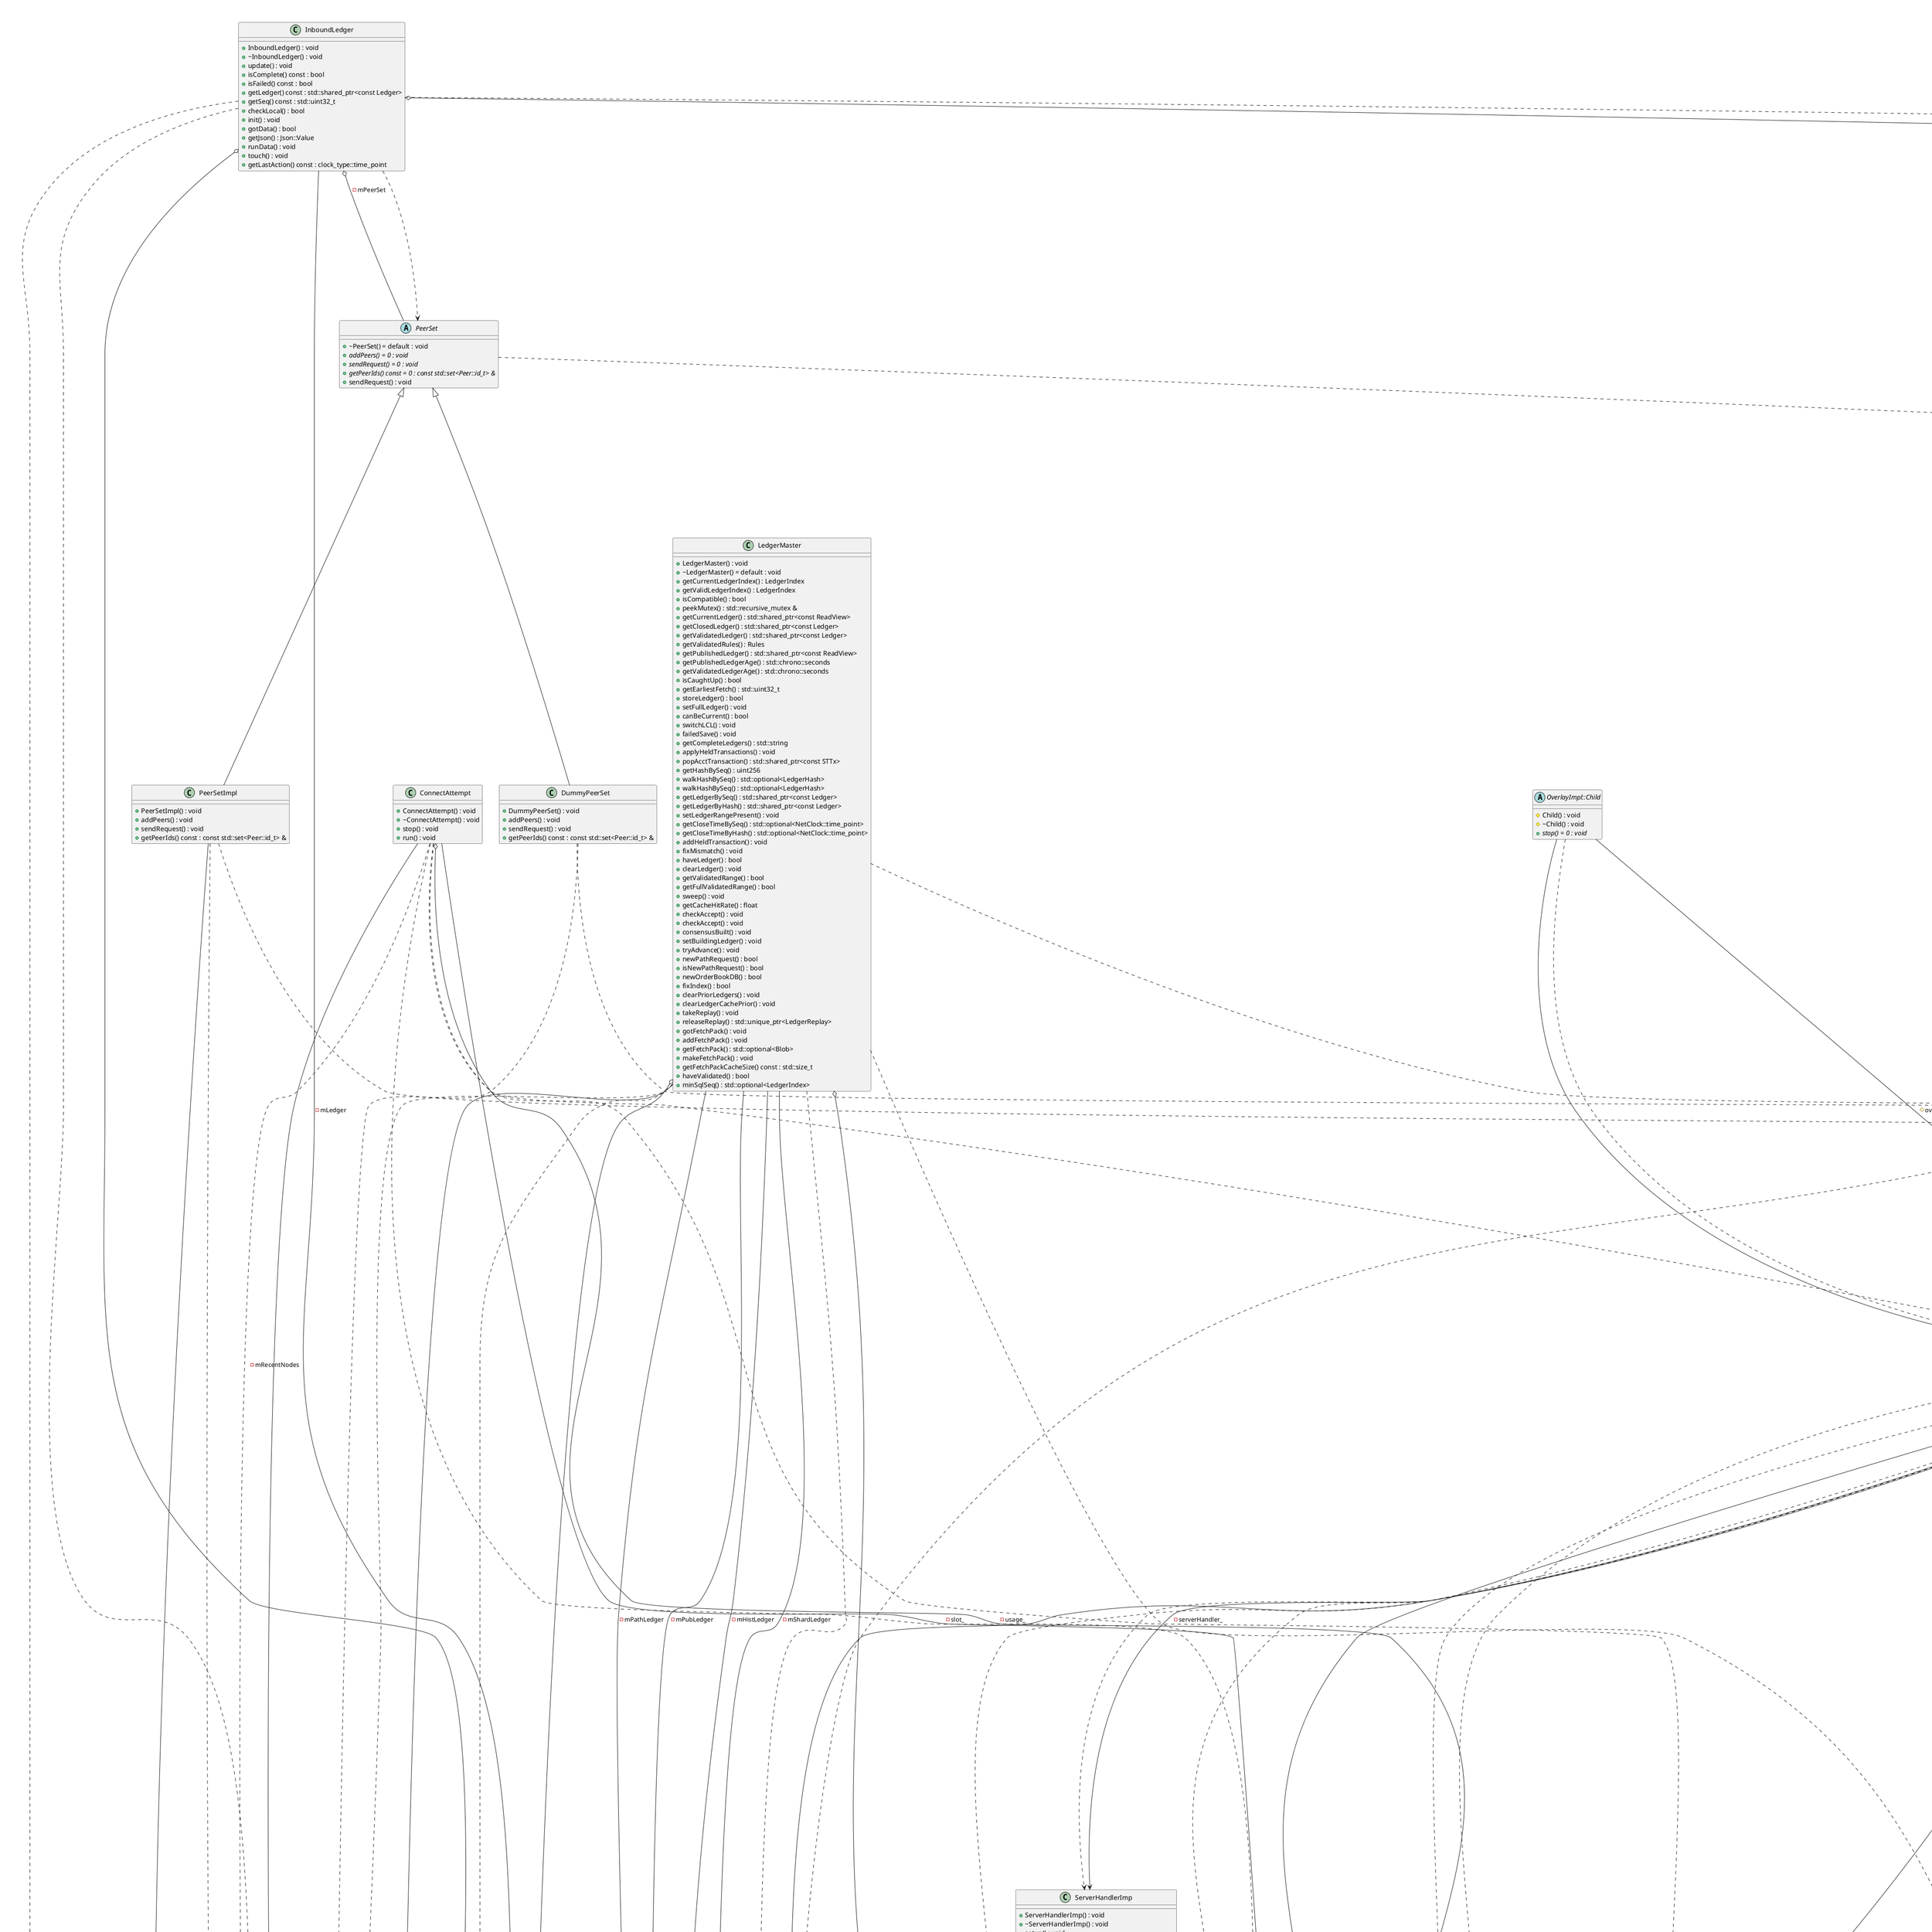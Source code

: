 @startuml
title Class Diagram for overlay
class "Section" as C_0001196237645647586305
class C_0001196237645647586305 {
+Section() : void
+name() const : const std::string &
+lines() const : const std::vector<std::string> &
+values() const : const std::vector<std::string> &
+legacy() : void
+legacy() const : std::string
+set() : void
+append() : void
+append() : void
+exists() const : bool
+had_trailing_comments() const : bool
+empty() const : bool
+size() const : std::size_t
+begin() const : Section::const_iterator
+cbegin() const : Section::const_iterator
+end() const : Section::const_iterator
+cend() const : Section::const_iterator
+get() : std::optional<T>
+value_or() : T
}
class "BasicConfig" as C_0000523676121508856554
class C_0000523676121508856554 {
+exists() const : bool
+section() : Section &
+section() const : const Section &
+operator[]() const : const Section &
+operator[]() : Section &
+overwrite() : void
+deprecatedClearSection() : void
+legacy() : void
+legacy() const : std::string
+had_trailing_comments() const : bool
#build() : void
}
class "NetClock" as C_0000673331345305095894
class C_0000673331345305095894 {
+NetClock() = default : void
{static} +is_steady : const bool
}
class "base_uint<256>" as C_0000434356742846908842
class C_0000434356742846908842 {
}
class "PublicKey" as C_0000572563999667803355
class C_0000572563999667803355 {
+PublicKey() = default : void
+PublicKey() : void
+operator=() : PublicKey &
+PublicKey() : void
+data() const : const std::uint8_t *
+size() const : std::size_t
+begin() const : PublicKey::const_iterator
+cbegin() const : PublicKey::const_iterator
+end() const : PublicKey::const_iterator
+cend() const : PublicKey::const_iterator
+empty() const : bool
+slice() const : Slice
+operator Slice() const : Slice
#size_ : std::size_t
#buf_ : std::uint8_t [33]
}
class "PeerReservation" as C_0002275687013031780768
class C_0002275687013031780768 {
+toJson() const : Json::Value
+description : std::string
}
class "KeyEqual" as C_0000829128179390688524
class C_0000829128179390688524 {
+operator()() const : bool
}
class "PeerReservationTable" as C_0001902838475977806272
class C_0001902838475977806272 {
+PeerReservationTable() : void
+list() const : std::vector<PeerReservation>
+contains() : bool
+load() : bool
+insert_or_assign() : std::optional<PeerReservation>
+erase() : std::optional<PeerReservation>
}
abstract "Resource::Manager" as C_0002239834536044887777
abstract C_0002239834536044887777 {
#Manager() : void
{abstract} +~Manager() = 0 : void
{abstract} +newInboundEndpoint() = 0 : Resource::Consumer
{abstract} +newInboundEndpoint() = 0 : Resource::Consumer
{abstract} +newOutboundEndpoint() = 0 : Resource::Consumer
{abstract} +newUnlimitedEndpoint() = 0 : Resource::Consumer
{abstract} +exportConsumers() = 0 : Resource::Gossip
{abstract} +getJson() = 0 : Json::Value
{abstract} +getJson() = 0 : Json::Value
{abstract} +importConsumers() = 0 : void
}
class "Resource::Charge" as C_0000253637917185643600
class C_0000253637917185643600 {
+Charge() : void
+Charge() : void
+label() const : const std::string &
+cost() const : Resource::Charge::value_type
+to_string() const : std::string
+operator==() const : bool
+operator!=() const : bool
}
class "Resource::Consumer" as C_0000062221471159367414
class C_0000062221471159367414 {
+Consumer() : void
+~Consumer() : void
+Consumer() : void
+operator=() : Resource::Consumer &
+to_string() const : std::string
+isUnlimited() const : bool
+elevate() : void
+disposition() const : Resource::Disposition
+charge() : Resource::Disposition
+warn() : bool
+disconnect() : bool
+balance() : int
+entry() : Resource::Entry &
}
class "NodeStore::ShardInfo" as C_0001113216765856705435
class C_0001113216765856705435 {
+msgTimestamp() const : const NetClock::time_point &
+setMsgTimestamp() : void
+finalizedToString() const : std::string
+setFinalizedFromString() : bool
+finalized() const : const boost::icl::interval_set<std::uint32_t> &
+incompleteToString() const : std::string
+incomplete() const : const std::map<std::uint32_t,Incomplete> &
+update() : bool
+makeMessage() : protocol::TMPeerShardInfoV2
}
abstract "Application" as C_0000024089222317618888
abstract C_0000024089222317618888 {
{abstract} +getMasterMutex() = 0 : Application::MutexType &
+Application() : void
+~Application() = default : void
{abstract} +setup() = 0 : bool
{abstract} +start() = 0 : void
{abstract} +run() = 0 : void
{abstract} +signalStop() = 0 : void
{abstract} +checkSigs() const = 0 : bool
{abstract} +checkSigs() = 0 : void
{abstract} +isStopping() const = 0 : bool
{abstract} +logs() = 0 : Logs &
{abstract} +config() = 0 : Config &
{abstract} +getIOService() = 0 : boost::asio::io_service &
{abstract} +getCollectorManager() = 0 : CollectorManager &
{abstract} +getNodeFamily() = 0 : Family &
{abstract} +getShardFamily() = 0 : Family *
{abstract} +timeKeeper() = 0 : TimeKeeper &
{abstract} +getJobQueue() = 0 : JobQueue &
{abstract} +getTempNodeCache() = 0 : NodeCache &
{abstract} +cachedSLEs() = 0 : CachedSLEs &
{abstract} +getAmendmentTable() = 0 : AmendmentTable &
{abstract} +getHashRouter() = 0 : HashRouter &
{abstract} +getFeeTrack() = 0 : LoadFeeTrack &
{abstract} +getLoadManager() = 0 : LoadManager &
{abstract} +overlay() = 0 : Overlay &
{abstract} +getTxQ() = 0 : TxQ &
{abstract} +validators() = 0 : ValidatorList &
{abstract} +validatorSites() = 0 : ValidatorSite &
{abstract} +validatorManifests() = 0 : ManifestCache &
{abstract} +publisherManifests() = 0 : ManifestCache &
{abstract} +cluster() = 0 : Cluster &
{abstract} +peerReservations() = 0 : PeerReservationTable &
{abstract} +getValidations() = 0 : RCLValidations &
{abstract} +getNodeStore() = 0 : NodeStore::Database &
{abstract} +getShardStore() = 0 : NodeStore::DatabaseShard *
{abstract} +getShardArchiveHandler() = 0 : RPC::ShardArchiveHandler *
{abstract} +getInboundLedgers() = 0 : InboundLedgers &
{abstract} +getInboundTransactions() = 0 : InboundTransactions &
{abstract} +getAcceptedLedgerCache() = 0 : TaggedCache<uint256,AcceptedLedger> &
{abstract} +getLedgerMaster() = 0 : LedgerMaster &
{abstract} +getLedgerCleaner() = 0 : LedgerCleaner &
{abstract} +getLedgerReplayer() = 0 : LedgerReplayer &
{abstract} +getOPs() = 0 : NetworkOPs &
{abstract} +getOrderBookDB() = 0 : OrderBookDB &
{abstract} +getMasterTransaction() = 0 : TransactionMaster &
{abstract} +getPerfLog() = 0 : perf::PerfLog &
{abstract} +nodeIdentity() = 0 : const std::pair<PublicKey,SecretKey> &
{abstract} +getValidationPublicKey() const = 0 : const PublicKey &
{abstract} +getResourceManager() = 0 : Resource::Manager &
{abstract} +getPathRequests() = 0 : PathRequests &
{abstract} +getSHAMapStore() = 0 : SHAMapStore &
{abstract} +pendingSaves() = 0 : PendingSaves &
{abstract} +accountIDCache() const = 0 : const AccountIDCache &
{abstract} +openLedger() = 0 : OpenLedger &
{abstract} +openLedger() const = 0 : const OpenLedger &
{abstract} +getRelationalDatabase() = 0 : RelationalDatabase &
{abstract} +getIOLatency() = 0 : std::chrono::milliseconds
{abstract} +getReportingETL() = 0 : ReportingETL &
{abstract} +serverOkay() = 0 : bool
{abstract} +journal() = 0 : beast::Journal
{abstract} +fdRequired() const = 0 : int
{abstract} +getWalletDB() = 0 : DatabaseCon &
{abstract} +getMaxDisallowedLedger() = 0 : LedgerIndex
}
class "ClusterNode" as C_0000892415872017331513
class C_0000892415872017331513 {
+ClusterNode() : void
+ClusterNode() : void
+name() const : const std::string &
+getLoadFee() const : std::uint32_t
+getReportTime() const : NetClock::time_point
+identity() const : const PublicKey &
}
class "Cluster" as C_0000916272374745650890
class C_0000916272374745650890 {
+Cluster() : void
+member() const : std::optional<std::string>
+size() const : std::size_t
+update() : bool
+for_each() const : void
+load() : bool
}
class "Cluster::Comparator" as C_0001584003080455442291
class C_0001584003080455442291 {
+Comparator() = default : void
+operator()() const : bool
+operator()() const : bool
+operator()() const : bool
}
abstract "InboundLedgers" as C_0000271542537597816241
abstract C_0000271542537597816241 {
+~InboundLedgers() = default : void
{abstract} +acquire() = 0 : std::shared_ptr<const Ledger>
{abstract} +find() = 0 : std::shared_ptr<InboundLedger>
{abstract} +gotLedgerData() = 0 : bool
{abstract} +gotStaleData() = 0 : void
{abstract} +logFailure() = 0 : void
{abstract} +isFailure() = 0 : bool
{abstract} +clearFailures() = 0 : void
{abstract} +getInfo() = 0 : Json::Value
{abstract} +fetchRate() = 0 : std::size_t
{abstract} +onLedgerFetched() = 0 : void
{abstract} +gotFetchPack() = 0 : void
{abstract} +sweep() = 0 : void
{abstract} +stop() = 0 : void
}
class "ValidatorList" as C_0000290153769275083926
class C_0000290153769275083926 {
+ValidatorList() : void
+~ValidatorList() = default : void
+load() : bool
{static} +parseBlobs() : std::vector<ValidatorBlobInfo>
{static} +parseBlobs() : std::vector<ValidatorBlobInfo>
{static} +parseBlobs() : std::vector<ValidatorBlobInfo>
{static} +sendValidatorList() : void
{static} +buildValidatorListMessages() : std::pair<std::size_t,std::size_t>
+applyListsAndBroadcast() : ValidatorList::PublisherListStats
+applyLists() : ValidatorList::PublisherListStats
+loadLists() : std::vector<std::string>
+updateTrusted() : TrustChanges
+quorum() const : std::size_t
+trusted() const : bool
+listed() const : bool
+getTrustedKey() const : std::optional<PublicKey>
+getListedKey() const : std::optional<PublicKey>
+trustedPublisher() const : bool
+localPublicKey() const : PublicKey
+for_each_listed() const : void
+for_each_available() const : void
+getAvailable() : std::optional<Json::Value>
+count() const : std::size_t
+expires() const : std::optional<TimeKeeper::time_point>
+getJson() const : Json::Value
+getQuorumKeys() const : ValidatorList::QuorumKeys
+getTrustedMasterKeys() const : std::unordered_set<PublicKey>
+getNegativeUNL() const : std::unordered_set<PublicKey>
+setNegativeUNL() : void
+negativeUNLFilter() const : std::vector<std::shared_ptr<STValidation>>
}
class "Ledger" as C_0000364313548677557109
class C_0000364313548677557109 {
+Ledger() : void
+operator=() : Ledger &
+Ledger() : void
+Ledger() : void
+Ledger() : void
+Ledger() : void
+Ledger() : void
+~Ledger() = default : void
+open() const : bool
+info() const : const LedgerInfo &
+setLedgerInfo() : void
+fees() const : const Fees &
+rules() const : const Rules &
+exists() const : bool
+exists() const : bool
+succ() const : std::optional<uint256>
+read() const : std::shared_ptr<const SLE>
+slesBegin() const : std::unique_ptr<sles_type::iter_base>
+slesEnd() const : std::unique_ptr<sles_type::iter_base>
+slesUpperBound() const : std::unique_ptr<sles_type::iter_base>
+txsBegin() const : std::unique_ptr<txs_type::iter_base>
+txsEnd() const : std::unique_ptr<txs_type::iter_base>
+txExists() const : bool
+txRead() const : ReadView::tx_type
+digest() const : std::optional<digest_type>
+rawErase() : void
+rawInsert() : void
+rawErase() : void
+rawReplace() : void
+rawDestroyXRP() : void
+rawTxInsert() : void
+rawTxInsertWithHash() : uint256
+setValidated() const : void
+setAccepted() : void
+setImmutable() : void
+isImmutable() const : bool
+setFull() const : void
+setTotalDrops() : void
+stateMap() const : const SHAMap &
+stateMap() : SHAMap &
+txMap() const : const SHAMap &
+txMap() : SHAMap &
+addSLE() : bool
+updateSkipList() : void
+walkLedger() const : bool
+assertSensible() const : bool
+invariants() const : void
+unshare() const : void
+negativeUNL() const : std::unordered_set<PublicKey>
+validatorToDisable() const : std::optional<PublicKey>
+validatorToReEnable() const : std::optional<PublicKey>
+updateNegativeUNL() : void
+isFlagLedger() const : bool
+isVotingLedger() const : bool
+peek() const : std::shared_ptr<SLE>
}
abstract "Overlay" as C_0001211946976677894711
abstract C_0001211946976677894711 {
#Overlay() : void
+~Overlay() = default : void
+start() : void
+stop() : void
{abstract} +onHandoff() = 0 : Handoff
{abstract} +connect() = 0 : void
{abstract} +limit() = 0 : int
{abstract} +size() const = 0 : std::size_t
{abstract} +json() = 0 : Json::Value
{abstract} +getActivePeers() const = 0 : Overlay::PeerSequence
{abstract} +checkTracking() = 0 : void
{abstract} +findPeerByShortID() const = 0 : std::shared_ptr<Peer>
{abstract} +findPeerByPublicKey() = 0 : std::shared_ptr<Peer>
{abstract} +broadcast() = 0 : void
{abstract} +broadcast() = 0 : void
{abstract} +relay() = 0 : std::set<Peer::id_t>
{abstract} +relay() = 0 : std::set<Peer::id_t>
{abstract} +relay() = 0 : void
{abstract} +incJqTransOverflow() = 0 : void
{abstract} +getJqTransOverflow() const = 0 : std::uint64_t
{abstract} +incPeerDisconnect() = 0 : void
{abstract} +getPeerDisconnect() const = 0 : std::uint64_t
{abstract} +incPeerDisconnectCharges() = 0 : void
{abstract} +getPeerDisconnectCharges() const = 0 : std::uint64_t
{abstract} +crawlShards() = 0 : Json::Value
{abstract} +networkID() const = 0 : std::optional<std::uint32_t>
{abstract} +txMetrics() const = 0 : Json::Value
+foreach() : void
}
abstract "InboundTransactions" as C_0001368347001801858838
abstract C_0001368347001801858838 {
+InboundTransactions() = default : void
+InboundTransactions() : void
+operator=() : InboundTransactions &
{abstract} +~InboundTransactions() = 0 : void
{abstract} +getSet() = 0 : std::shared_ptr<SHAMap>
{abstract} +gotData() = 0 : void
{abstract} +giveSet() = 0 : void
{abstract} +newRound() = 0 : void
{abstract} +stop() = 0 : void
}
class "DatabaseCon" as C_0001720628919043616139
class C_0001720628919043616139 {
+~DatabaseCon() : void
+getSession() : soci::session &
+checkoutDb() : LockedSociSession
+DatabaseCon() : void
+DatabaseCon() : void
+DatabaseCon() : void
+DatabaseCon() : void
}
class "LedgerMaster" as C_0002246434513325121300
class C_0002246434513325121300 {
+LedgerMaster() : void
+~LedgerMaster() = default : void
+getCurrentLedgerIndex() : LedgerIndex
+getValidLedgerIndex() : LedgerIndex
+isCompatible() : bool
+peekMutex() : std::recursive_mutex &
+getCurrentLedger() : std::shared_ptr<const ReadView>
+getClosedLedger() : std::shared_ptr<const Ledger>
+getValidatedLedger() : std::shared_ptr<const Ledger>
+getValidatedRules() : Rules
+getPublishedLedger() : std::shared_ptr<const ReadView>
+getPublishedLedgerAge() : std::chrono::seconds
+getValidatedLedgerAge() : std::chrono::seconds
+isCaughtUp() : bool
+getEarliestFetch() : std::uint32_t
+storeLedger() : bool
+setFullLedger() : void
+canBeCurrent() : bool
+switchLCL() : void
+failedSave() : void
+getCompleteLedgers() : std::string
+applyHeldTransactions() : void
+popAcctTransaction() : std::shared_ptr<const STTx>
+getHashBySeq() : uint256
+walkHashBySeq() : std::optional<LedgerHash>
+walkHashBySeq() : std::optional<LedgerHash>
+getLedgerBySeq() : std::shared_ptr<const Ledger>
+getLedgerByHash() : std::shared_ptr<const Ledger>
+setLedgerRangePresent() : void
+getCloseTimeBySeq() : std::optional<NetClock::time_point>
+getCloseTimeByHash() : std::optional<NetClock::time_point>
+addHeldTransaction() : void
+fixMismatch() : void
+haveLedger() : bool
+clearLedger() : void
+getValidatedRange() : bool
+getFullValidatedRange() : bool
+sweep() : void
+getCacheHitRate() : float
+checkAccept() : void
+checkAccept() : void
+consensusBuilt() : void
+setBuildingLedger() : void
+tryAdvance() : void
+newPathRequest() : bool
+isNewPathRequest() : bool
+newOrderBookDB() : bool
+fixIndex() : bool
+clearPriorLedgers() : void
+clearLedgerCachePrior() : void
+takeReplay() : void
+releaseReplay() : std::unique_ptr<LedgerReplay>
+gotFetchPack() : void
+addFetchPack() : void
+getFetchPack() : std::optional<Blob>
+makeFetchPack() : void
+getFetchPackCacheSize() const : std::size_t
+haveValidated() : bool
+minSqlSeq() : std::optional<LedgerIndex>
}
class "STTx" as C_0001059260590421798558
class C_0001059260590421798558 {
{static} +maxMultiSigners() : std::size_t
+STTx() : void
+STTx() = default : void
+operator=() : STTx &
+STTx() : void
+STTx() : void
+STTx() : void
+STTx() : void
+getSType() const : SerializedTypeID
+getFullText() const : std::string
+getSignature() const : Blob
+getSigningHash() const : uint256
+getTxnType() const : TxType
+getSigningPubKey() const : Blob
+getSeqProxy() const : SeqProxy
+getMentionedAccounts() const : boost::container::flat_set<AccountID>
+getTransactionID() const : uint256
+getJson() const : Json::Value
+getJson() const : Json::Value
+sign() : void
+checkSign() const : Expected<void,std::string>
{static} +getMetaSQLInsertReplaceHeader() : const std::string &
+getMetaSQL() const : std::string
+getMetaSQL() const : std::string
{static} +minMultiSigners : const std::size_t
}
class "LoadEvent" as C_0001354813340857466867
class C_0001354813340857466867 {
+LoadEvent() : void
+LoadEvent() : void
+~LoadEvent() : void
+name() const : const std::string &
+waitTime() const : std::chrono::steady_clock::duration
+runTime() const : std::chrono::steady_clock::duration
+setName() : void
+start() : void
+stop() : void
}
enum "compression::Algorithm" as C_0000580187917032083572
enum C_0000580187917032083572 {
None
LZ4
}
enum "compression::Compressed" as C_0001319433810047029934
enum C_0001319433810047029934 {
On
Off
}
class "Message" as C_0000073086002242562289
class C_0000073086002242562289 {
+Message() : void
+getBufferSize() : std::size_t
{static} +messageSize() : std::size_t
{static} +totalSize() : std::size_t
+getBuffer() : const std::vector<uint8_t> &
+getCategory() const : std::size_t
+getValidatorKey() const : const std::optional<PublicKey> &
}
enum "ProtocolFeature" as C_0000597866093600558476
enum C_0000597866093600558476 {
ValidatorListPropagation
ValidatorList2Propagation
LedgerReplay
}
abstract "Peer" as C_0000175546699848340697
abstract C_0000175546699848340697 {
+~Peer() = default : void
{abstract} +send() = 0 : void
{abstract} +getRemoteAddress() const = 0 : beast::IP::Endpoint
{abstract} +sendTxQueue() = 0 : void
{abstract} +addTxQueue() = 0 : void
{abstract} +removeTxQueue() = 0 : void
{abstract} +charge() = 0 : void
{abstract} +id() const = 0 : Peer::id_t
{abstract} +cluster() const = 0 : bool
{abstract} +isHighLatency() const = 0 : bool
{abstract} +getScore() const = 0 : int
{abstract} +getNodePublic() const = 0 : const PublicKey &
{abstract} +json() = 0 : Json::Value
{abstract} +supportsFeature() const = 0 : bool
{abstract} +publisherListSequence() const = 0 : std::optional<std::size_t>
{abstract} +setPublisherListSequence() = 0 : void
{abstract} +getClosedLedgerHash() const = 0 : const uint256 &
{abstract} +hasLedger() const = 0 : bool
{abstract} +ledgerRange() const = 0 : void
{abstract} +hasTxSet() const = 0 : bool
{abstract} +cycleStatus() = 0 : void
{abstract} +hasRange() = 0 : bool
{abstract} +compressionEnabled() const = 0 : bool
{abstract} +txReduceRelayEnabled() const = 0 : bool
}
abstract "PeerSet" as C_0000478678506029225167
abstract C_0000478678506029225167 {
+~PeerSet() = default : void
{abstract} +addPeers() = 0 : void
{abstract} +sendRequest() = 0 : void
{abstract} +getPeerIds() const = 0 : const std::set<Peer::id_t> &
+sendRequest() : void
}
class "InboundLedger" as C_0001323284880194368582
class C_0001323284880194368582 {
+InboundLedger() : void
+~InboundLedger() : void
+update() : void
+isComplete() const : bool
+isFailed() const : bool
+getLedger() const : std::shared_ptr<const Ledger>
+getSeq() const : std::uint32_t
+checkLocal() : bool
+init() : void
+gotData() : bool
+getJson() : Json::Value
+runData() : void
+touch() : void
+getLastAction() const : clock_type::time_point
}
class "STValidation" as C_0002269358254410900972
class C_0002269358254410900972 {
+getLedgerHash() const : uint256
+getConsensusHash() const : uint256
+getSignTime() const : NetClock::time_point
+getSeenTime() const : NetClock::time_point
+getSignerPublic() const : const PublicKey &
+getNodeID() const : const NodeID &
+isValid() const : bool
+isFull() const : bool
+isTrusted() const : bool
+getSigningHash() const : uint256
+setTrusted() : void
+setUntrusted() : void
+setSeen() : void
+getSerialized() const : Blob
+getSignature() const : Blob
+STValidation() : void
+STValidation() : void
}
class "RCLCxPeerPos" as C_0001803146778207729429
class C_0001803146778207729429 {
+RCLCxPeerPos() : void
+signingHash() const : uint256
+checkSign() const : bool
+signature() const : Slice
+publicKey() const : const PublicKey &
+suppressionID() const : const uint256 &
+proposal() const : const RCLCxPeerPos::Proposal &
+getJson() const : Json::Value
}
class "ValidatorBlobInfo" as C_0000291438652713848856
class C_0000291438652713848856 {
+blob : std::string
+signature : std::string
+manifest : std::optional<std::string>
}
class "ValidatorList::MessageWithHash" as C_0000887511781120970821
class C_0000887511781120970821 {
+MessageWithHash() = default : void
+MessageWithHash() : void
+numVLs : std::size_t
}
abstract "PeerFinder::Slot" as C_0002039135395342803340
abstract C_0002039135395342803340 {
{abstract} +~Slot() = 0 : void
{abstract} +inbound() const = 0 : bool
{abstract} +fixed() const = 0 : bool
{abstract} +reserved() const = 0 : bool
{abstract} +state() const = 0 : PeerFinder::Slot::State
{abstract} +remote_endpoint() const = 0 : const beast::IP::Endpoint &
{abstract} +local_endpoint() const = 0 : const std::optional<beast::IP::Endpoint> &
{abstract} +listening_port() const = 0 : std::optional<std::uint16_t>
{abstract} +public_key() const = 0 : const std::optional<PublicKey> &
}
abstract "PeerFinder::Manager" as C_0000410889634548511449
abstract C_0000410889634548511449 {
#Manager() : void
+~Manager() = default : void
{abstract} +setConfig() = 0 : void
{abstract} +start() = 0 : void
{abstract} +stop() = 0 : void
{abstract} +config() = 0 : PeerFinder::Config
{abstract} +addFixedPeer() = 0 : void
{abstract} +addFallbackStrings() = 0 : void
{abstract} +new_inbound_slot() = 0 : std::shared_ptr<Slot>
{abstract} +new_outbound_slot() = 0 : std::shared_ptr<Slot>
{abstract} +on_endpoints() = 0 : void
{abstract} +on_closed() = 0 : void
{abstract} +on_failure() = 0 : void
{abstract} +onRedirects() = 0 : void
{abstract} +onConnected() = 0 : bool
{abstract} +activate() = 0 : PeerFinder::Result
{abstract} +redirect() = 0 : std::vector<Endpoint>
{abstract} +autoconnect() = 0 : std::vector<beast::IP::Endpoint>
{abstract} +buildEndpointsForPeers() = 0 : std::vector<std::pair<std::shared_ptr<Slot>,std::vector<Endpoint>>>
{abstract} +once_per_second() = 0 : void
}
class "Handoff" as C_0001170741470033071523
class C_0001170741470033071523 {
+handled() const : bool
+moved : bool
+keep_alive : bool
}
abstract "Resolver" as C_0001927026177791066667
abstract C_0001927026177791066667 {
{abstract} +~Resolver() = 0 : void
{abstract} +stop_async() = 0 : void
{abstract} +stop() = 0 : void
{abstract} +start() = 0 : void
{abstract} +resolve() = 0 : void
+resolve() : void
}
enum "Overlay::Promote" as C_0002252996027946078688
enum C_0002252996027946078688 {
automatic
never
always
}
class "Overlay::Setup" as C_0001376469779490050202
class C_0001376469779490050202 {
+Setup() = default : void
+context : std::shared_ptr<boost::asio::ssl::context>
+public_ip : beast::IP::Address
+ipLimit : int
+crawlOptions : std::uint32_t
+networkID : std::optional<std::uint32_t>
+vlEnabled : bool
}
class "reduce_relay::Slots<UptimeClock>" as C_0001849220577751001920
class C_0001849220577751001920 {
}
class "reduce_relay::Squelch<UptimeClock>" as C_0001668540836965143527
class C_0001668540836965143527 {
}
class "TrafficCount" as C_0000695798640095218486
class C_0000695798640095218486 {
{static} +categorize() : TrafficCount::category
+addCount() : void
+TrafficCount() = default : void
+getCounts() const : const std::array<TrafficCount::TrafficStats,49> &
#counts_ : std::array<TrafficStats,category::unknown + 1>
}
class "TrafficCount::TrafficStats" as C_0000233420341203379500
class C_0000233420341203379500 {
+TrafficStats() : void
+TrafficStats() : void
+operator bool() const : bool
+name : const char *
+bytesIn : std::atomic<std::uint64_t>
+bytesOut : std::atomic<std::uint64_t>
+messagesIn : std::atomic<std::uint64_t>
+messagesOut : std::atomic<std::uint64_t>
}
enum "TrafficCount::category" as C_0001150288240114423957
enum C_0001150288240114423957 {
base
cluster
overlay
manifests
transaction
proposal
validation
validatorlist
shards
get_set
share_set
ld_tsc_get
ld_tsc_share
ld_txn_get
ld_txn_share
ld_asn_get
ld_asn_share
ld_get
ld_share
gl_tsc_share
gl_tsc_get
gl_txn_share
gl_txn_get
gl_asn_share
gl_asn_get
gl_share
gl_get
share_hash_ledger
get_hash_ledger
share_hash_tx
get_hash_tx
share_hash_txnode
get_hash_txnode
share_hash_asnode
get_hash_asnode
share_cas_object
get_cas_object
share_fetch_pack
get_fetch_pack
get_transactions
share_hash
get_hash
proof_path_request
proof_path_response
replay_delta_request
replay_delta_response
have_transactions
requested_transactions
unknown
}
class "ServerHandlerImp" as C_0001673046963523766836
class C_0001673046963523766836 {
+ServerHandlerImp() : void
+~ServerHandlerImp() : void
+setup() : void
+setup() const : const ServerHandlerImp::Setup &
+stop() : void
+onAccept() : bool
+onHandoff() : Handoff
+onHandoff() : Handoff
+onRequest() : void
+onWSMessage() : void
+onClose() : void
+onStopped() : void
}
class "OverlayImpl" as C_0001116672667747658761
class C_0001116672667747658761 {
+OverlayImpl() : void
+OverlayImpl() : void
+operator=() : OverlayImpl &
+start() : void
+stop() : void
+peerFinder() : PeerFinder::Manager &
+resourceManager() : Resource::Manager &
+setup() const : const Overlay::Setup &
+onHandoff() : Handoff
+connect() : void
+limit() : int
+size() const : std::size_t
+json() : Json::Value
+getActivePeers() const : Overlay::PeerSequence
+getActivePeers() const : Overlay::PeerSequence
+checkTracking() : void
+findPeerByShortID() const : std::shared_ptr<Peer>
+findPeerByPublicKey() : std::shared_ptr<Peer>
+broadcast() : void
+broadcast() : void
+relay() : std::set<Peer::id_t>
+relay() : std::set<Peer::id_t>
+relay() : void
+getManifestsMessage() : std::shared_ptr<Message>
+add_active() : void
+remove() : void
+activate() : void
+onPeerDeactivate() : void
+onManifests() : void
{static} +isPeerUpgrade() : bool
{static} +makePrefix() : std::string
+reportTraffic() : void
+incJqTransOverflow() : void
+getJqTransOverflow() const : std::uint64_t
+incPeerDisconnect() : void
+getPeerDisconnect() const : std::uint64_t
+incPeerDisconnectCharges() : void
+getPeerDisconnectCharges() const : std::uint64_t
+networkID() const : std::optional<std::uint32_t>
+crawlShards() : Json::Value
+endOfPeerChain() : void
+updateSlotAndSquelch() : void
+updateSlotAndSquelch() : void
+deletePeer() : void
+txMetrics() const : Json::Value
+for_each() : void
{static} +isPeerUpgrade() : _Bool
{static} +is_upgrade() : _Bool
{static} +is_upgrade() : _Bool
+addTxMetrics() : void
}
abstract "OverlayImpl::Child" as C_0002010245539016986734
abstract C_0002010245539016986734 {
#Child() : void
#~Child() : void
{abstract} +stop() = 0 : void
}
class "OverlayImpl::Timer" as C_0002297746583963509669
class C_0002297746583963509669 {
+Timer() : void
+stop() : void
+async_wait() : void
+on_timer() : void
+timer_ : boost::asio::basic_waitable_timer<clock_type>
+stopping_ : bool
}
class "OverlayImpl::TrafficGauges" as C_0000054193141120508510
class C_0000054193141120508510 {
+TrafficGauges() : void
+bytesIn : beast::insight::Gauge
+bytesOut : beast::insight::Gauge
+messagesIn : beast::insight::Gauge
+messagesOut : beast::insight::Gauge
}
class "OverlayImpl::Stats" as C_0001278985110087719735
class C_0001278985110087719735 {
+Stats() : void
+peerDisconnects : beast::insight::Gauge
+trafficGauges : std::vector<TrafficGauges>
+hook : beast::insight::Hook
}
class "ConnectAttempt" as C_0000757436170027758970
class C_0000757436170027758970 {
+ConnectAttempt() : void
+~ConnectAttempt() : void
+stop() : void
+run() : void
}
class "LedgerReplayMsgHandler" as C_0000567800362104935169
class C_0000567800362104935169 {
+LedgerReplayMsgHandler() : void
+~LedgerReplayMsgHandler() = default : void
+processProofPathRequest() : protocol::TMProofPathResponse
+processProofPathResponse() : bool
+processReplayDeltaRequest() : protocol::TMReplayDeltaResponse
+processReplayDeltaResponse() : bool
}
class "PeerImp" as C_0002118346084380460994
class C_0002118346084380460994 {
+PeerImp() : void
+operator=() : PeerImp &
+PeerImp() : void
+~PeerImp() : void
+pjournal() const : const beast::Journal &
+slot() : const std::shared_ptr<PeerFinder::Slot> &
+run() : void
+stop() : void
+send() : void
+sendTxQueue() : void
+addTxQueue() : void
+removeTxQueue() : void
+getRemoteAddress() const : beast::IP::Endpoint
+charge() : void
+id() const : Peer::id_t
+crawl() const : bool
+cluster() const : bool
+checkTracking() : void
+checkTracking() : void
+getNodePublic() const : const PublicKey &
+getVersion() const : std::string
+uptime() const : clock_type::duration
+json() : Json::Value
+supportsFeature() const : bool
+publisherListSequence() const : std::optional<std::size_t>
+setPublisherListSequence() : void
+getClosedLedgerHash() const : const uint256 &
+hasLedger() const : bool
+ledgerRange() const : void
+hasTxSet() const : bool
+cycleStatus() : void
+hasRange() : bool
+getScore() const : int
+isHighLatency() const : bool
+fail() : void
+getPeerShardInfos() const : const std::unordered_map<PublicKey,NodeStore::ShardInfo>
+compressionEnabled() const : bool
+txReduceRelayEnabled() const : bool
+onMessageUnknown() : void
+onMessageBegin() : void
+onMessageEnd() : void
+onMessage() : void
+onMessage() : void
+onMessage() : void
+onMessage() : void
+onMessage() : void
+onMessage() : void
+onMessage() : void
+onMessage() : void
+onMessage() : void
+onMessage() : void
+onMessage() : void
+onMessage() : void
+onMessage() : void
+onMessage() : void
+onMessage() : void
+onMessage() : void
+onMessage() : void
+onMessage() : void
+onMessage() : void
+onMessage() : void
+onMessage() : void
+onMessage() : void
+onMessage() : void
+onMessage() : void
+onMessage() : void
+PeerImp() : void
+sendEndpoints() : void
}
enum "PeerImp::Tracking" as C_0002249553558977949666
enum C_0002249553558977949666 {
diverged
unknown
converged
}
class "PeerImp::Metrics" as C_0002296195248578856147
class C_0002296195248578856147 {
+Metrics() = default : void
+Metrics() : void
+operator=() : PeerImp::Metrics &
+Metrics() : void
+operator=() : PeerImp::Metrics &
+add_message() : void
+average_bytes() const : std::uint64_t
+total_bytes() const : std::uint64_t
}
class "PeerImp::(metrics_)" as C_0000677430244216991964
class C_0000677430244216991964 {
+sent : PeerImp::Metrics
+recv : PeerImp::Metrics
}
class "send_always" as C_0002076690098760122686
class C_0002076690098760122686 {
+send_always() : void
+operator()() const : void
}
class "send_if_pred<Predicate>" as C_0000905326157301126614
class C_0000905326157301126614 {
+send_if_pred<Predicate>() : void
+operator()() const : void
+predicate : const Predicate &
}
class "send_if_not_pred<Predicate>" as C_0000170306987141809259
class C_0000170306987141809259 {
+send_if_not_pred<Predicate>() : void
+operator()() const : void
+predicate : const Predicate &
}
class "match_peer" as C_0000808235737127515291
class C_0000808235737127515291 {
+match_peer() : void
+operator()() const : bool
}
class "peer_in_cluster" as C_0000455099840103492839
class C_0000455099840103492839 {
+peer_in_cluster() : void
+operator()() const : bool
}
class "peer_in_set" as C_0000618873555097861320
class C_0000618873555097861320 {
+peer_in_set() : void
+operator()() const : bool
+peerSet : const std::set<Peer::id_t> &
}
class "PeerSetImpl" as C_0000163295584861602788
class C_0000163295584861602788 {
+PeerSetImpl() : void
+addPeers() : void
+sendRequest() : void
+getPeerIds() const : const std::set<Peer::id_t> &
}
class "DummyPeerSet" as C_0002106442376745625643
class C_0002106442376745625643 {
+DummyPeerSet() : void
+addPeers() : void
+sendRequest() : void
+getPeerIds() const : const std::set<Peer::id_t> &
}
C_0000523676121508856554 o-- C_0001196237645647586305 : -map_
C_0002275687013031780768 o-- C_0000572563999667803355 : +nodeId
C_0000829128179390688524 ..> C_0002275687013031780768
C_0001902838475977806272 ..> C_0000572563999667803355
C_0001902838475977806272 ..> C_0001720628919043616139
C_0001902838475977806272 ..> C_0002275687013031780768
C_0001902838475977806272 --> C_0001720628919043616139 : -connection_
C_0001902838475977806272 o-- C_0002275687013031780768 : -table_
C_0001902838475977806272 o-- C_0000829128179390688524 : -table_
C_0000062221471159367414 ..> C_0000253637917185643600
C_0001113216765856705435 ..> C_0000673331345305095894
C_0001113216765856705435 ..> C_0000024089222317618888
C_0001113216765856705435 o-- C_0000673331345305095894 : -msgTimestamp_
C_0000892415872017331513 ..> C_0000572563999667803355
C_0000892415872017331513 ..> C_0000673331345305095894
C_0000892415872017331513 o-- C_0000572563999667803355 : -identity_
C_0000892415872017331513 o-- C_0000673331345305095894 : -mReportTime
C_0000916272374745650890 ..> C_0000572563999667803355
C_0000916272374745650890 ..> C_0000673331345305095894
C_0000916272374745650890 ..> C_0000892415872017331513
C_0000916272374745650890 ..> C_0001196237645647586305
C_0000916272374745650890 o-- C_0000892415872017331513 : -nodes_
C_0001584003080455442291 --+ C_0000916272374745650890
C_0001584003080455442291 ..> C_0000892415872017331513
C_0001584003080455442291 ..> C_0000572563999667803355
C_0000271542537597816241 ..> C_0000434356742846908842
C_0000271542537597816241 ..> C_0000175546699848340697
C_0000290153769275083926 ..> C_0000572563999667803355
C_0000290153769275083926 ..> C_0000175546699848340697
C_0000290153769275083926 ..> C_0000291438652713848856
C_0000290153769275083926 ..> C_0000434356742846908842
C_0000290153769275083926 ..> C_0001211946976677894711
C_0000290153769275083926 ..> C_0000673331345305095894
C_0000290153769275083926 ..> C_0002269358254410900972
C_0000290153769275083926 o-- C_0000572563999667803355 : -publisherLists_
C_0000290153769275083926 o-- C_0000572563999667803355 : -keyListings_
C_0000290153769275083926 o-- C_0000572563999667803355 : -trustedMasterKeys_
C_0000290153769275083926 o-- C_0000572563999667803355 : -trustedSigningKeys_
C_0000290153769275083926 o-- C_0000572563999667803355 : -localPubKey_
C_0000290153769275083926 o-- C_0000572563999667803355 : -negativeUNL_
C_0000364313548677557109 ..> C_0000673331345305095894
C_0000364313548677557109 ..> C_0000434356742846908842
C_0001211946976677894711 ..> C_0000572563999667803355
C_0001211946976677894711 ..> C_0000434356742846908842
C_0001368347001801858838 ..> C_0000434356742846908842
C_0001368347001801858838 ..> C_0000175546699848340697
C_0002246434513325121300 ..> C_0000024089222317618888
C_0002246434513325121300 ..> C_0000364313548677557109
C_0002246434513325121300 ..> C_0000434356742846908842
C_0002246434513325121300 ..> C_0001059260590421798558
C_0002246434513325121300 ..> C_0000175546699848340697
C_0002246434513325121300 --> C_0000024089222317618888 : -app_
C_0002246434513325121300 --> C_0000364313548677557109 : -mPubLedger
C_0002246434513325121300 --> C_0000364313548677557109 : -mPathLedger
C_0002246434513325121300 --> C_0000364313548677557109 : -mHistLedger
C_0002246434513325121300 --> C_0000364313548677557109 : -mShardLedger
C_0002246434513325121300 o-- C_0000434356742846908842 : -mLastValidLedger
C_0002246434513325121300 o-- C_0000673331345305095894 : -upgradeWarningPrevTime_
C_0001059260590421798558 ..> C_0000572563999667803355
C_0001059260590421798558 o-- C_0000434356742846908842 : -tid_
C_0000073086002242562289 ..> C_0000572563999667803355
C_0000073086002242562289 ..> C_0001319433810047029934
C_0000073086002242562289 ..> C_0000580187917032083572
C_0000073086002242562289 o-- C_0000572563999667803355 : -validatorKey_
C_0000175546699848340697 ..> C_0000073086002242562289
C_0000175546699848340697 ..> C_0000434356742846908842
C_0000175546699848340697 ..> C_0000253637917185643600
C_0000175546699848340697 ..> C_0000597866093600558476
C_0000175546699848340697 ..> C_0000572563999667803355
C_0000478678506029225167 ..> C_0000175546699848340697
C_0001323284880194368582 ..> C_0000024089222317618888
C_0001323284880194368582 ..> C_0000434356742846908842
C_0001323284880194368582 ..> C_0000478678506029225167
C_0001323284880194368582 ..> C_0000175546699848340697
C_0001323284880194368582 --> C_0000364313548677557109 : -mLedger
C_0001323284880194368582 o-- C_0000434356742846908842 : -mRecentNodes
C_0001323284880194368582 o-- C_0000175546699848340697 : -mReceivedData
C_0001323284880194368582 o-- C_0000478678506029225167 : -mPeerSet
C_0002269358254410900972 ..> C_0000673331345305095894
C_0002269358254410900972 ..> C_0000572563999667803355
C_0002269358254410900972 o-- C_0000572563999667803355 : -signingPubKey_
C_0002269358254410900972 o-- C_0000673331345305095894 : -seenTime_
C_0001803146778207729429 ..> C_0000572563999667803355
C_0001803146778207729429 ..> C_0000434356742846908842
C_0000887511781120970821 --+ C_0000290153769275083926
C_0000887511781120970821 ..> C_0000073086002242562289
C_0000887511781120970821 ..> C_0000434356742846908842
C_0000887511781120970821 --> C_0000073086002242562289 : +message
C_0000887511781120970821 o-- C_0000434356742846908842 : +hash
C_0000410889634548511449 ..> C_0002039135395342803340
C_0000410889634548511449 ..> C_0000572563999667803355
C_0002252996027946078688 --+ C_0001211946976677894711
C_0001376469779490050202 --+ C_0001211946976677894711
C_0000233420341203379500 --+ C_0000695798640095218486
C_0001150288240114423957 --+ C_0000695798640095218486
C_0001673046963523766836 ..> C_0000024089222317618888
C_0001673046963523766836 ..> C_0002239834536044887777
C_0001673046963523766836 --> C_0000024089222317618888 : -app_
C_0001673046963523766836 --> C_0002239834536044887777 : -m_resourceManager
C_0001116672667747658761 ..> C_0000024089222317618888
C_0001116672667747658761 ..> C_0001673046963523766836
C_0001116672667747658761 ..> C_0002239834536044887777
C_0001116672667747658761 ..> C_0001927026177791066667
C_0001116672667747658761 ..> C_0000523676121508856554
C_0001116672667747658761 ..> C_0000572563999667803355
C_0001116672667747658761 ..> C_0000434356742846908842
C_0001116672667747658761 ..> C_0002118346084380460994
C_0001116672667747658761 ..> C_0002039135395342803340
C_0001116672667747658761 ..> C_0001170741470033071523
C_0001116672667747658761 --> C_0000024089222317618888 : -app_
C_0001116672667747658761 --> C_0001673046963523766836 : -serverHandler_
C_0001116672667747658761 --> C_0002239834536044887777 : -m_resourceManager
C_0001116672667747658761 o-- C_0000410889634548511449 : -m_peerFinder
C_0001116672667747658761 o-- C_0000695798640095218486 : -m_traffic
C_0001116672667747658761 o-- C_0002039135395342803340 : -m_peers
C_0001116672667747658761 o-- C_0002118346084380460994 : -m_peers
C_0001116672667747658761 o-- C_0002118346084380460994 : -ids_
C_0001116672667747658761 --> C_0001927026177791066667 : -m_resolver
C_0001116672667747658761 o-- C_0001849220577751001920 : -slots_
C_0001116672667747658761 --> C_0000073086002242562289 : -manifestMessage_
C_0001211946976677894711 <|-- C_0001116672667747658761
C_0002010245539016986734 --+ C_0001116672667747658761
C_0002010245539016986734 ..> C_0001116672667747658761
C_0002010245539016986734 --> C_0001116672667747658761 : #overlay_
C_0002297746583963509669 --+ C_0001116672667747658761
C_0002297746583963509669 ..> C_0001116672667747658761
C_0000054193141120508510 --+ C_0001116672667747658761
C_0001278985110087719735 --+ C_0001116672667747658761
C_0000757436170027758970 ..> C_0000024089222317618888
C_0000757436170027758970 ..> C_0000062221471159367414
C_0000757436170027758970 ..> C_0002039135395342803340
C_0000757436170027758970 ..> C_0001116672667747658761
C_0000757436170027758970 --> C_0000024089222317618888 : -app_
C_0000757436170027758970 o-- C_0000062221471159367414 : -usage_
C_0000757436170027758970 --> C_0002039135395342803340 : -slot_
C_0000567800362104935169 ..> C_0000024089222317618888
C_0000567800362104935169 --> C_0000024089222317618888 : -app_
C_0002118346084380460994 ..> C_0000024089222317618888
C_0002118346084380460994 ..> C_0002039135395342803340
C_0002118346084380460994 ..> C_0000572563999667803355
C_0002118346084380460994 ..> C_0000062221471159367414
C_0002118346084380460994 ..> C_0001116672667747658761
C_0002118346084380460994 ..> C_0000073086002242562289
C_0002118346084380460994 ..> C_0000434356742846908842
C_0002118346084380460994 ..> C_0000253637917185643600
C_0002118346084380460994 ..> C_0000597866093600558476
C_0002118346084380460994 ..> C_0000291438652713848856
C_0002118346084380460994 ..> C_0001059260590421798558
C_0002118346084380460994 ..> C_0001803146778207729429
C_0002118346084380460994 ..> C_0002269358254410900972
C_0002118346084380460994 ..> C_0000364313548677557109
C_0002118346084380460994 --> C_0000024089222317618888 : -app_
C_0002118346084380460994 --> C_0001116672667747658761 : -overlay_
C_0002118346084380460994 o-- C_0000572563999667803355 : -publicKey_
C_0002118346084380460994 o-- C_0000434356742846908842 : -closedLedgerHash_
C_0002118346084380460994 o-- C_0000434356742846908842 : -previousLedgerHash_
C_0002118346084380460994 o-- C_0000434356742846908842 : -recentLedgers_
C_0002118346084380460994 o-- C_0000434356742846908842 : -recentTxSets_
C_0002118346084380460994 o-- C_0001668540836965143527 : -squelch_
C_0002118346084380460994 o-- C_0000062221471159367414 : -usage_
C_0002118346084380460994 o-- C_0000253637917185643600 : -fee_
C_0002118346084380460994 o-- C_0002039135395342803340 : -slot_
C_0002118346084380460994 o-- C_0000073086002242562289 : -send_queue_
C_0002118346084380460994 o-- C_0001354813340857466867 : -load_event_
C_0002118346084380460994 o-- C_0000572563999667803355 : -publisherListSequences_
C_0002118346084380460994 o-- C_0000572563999667803355 : -shardInfos_
C_0002118346084380460994 o-- C_0001113216765856705435 : -shardInfos_
C_0002118346084380460994 o-- C_0001319433810047029934 : -compressionEnabled_
C_0002118346084380460994 o-- C_0000567800362104935169 : -ledgerReplayMsgHandler_
C_0002118346084380460994 <.. C_0001116672667747658761 : +<<friend>>
C_0002118346084380460994 o-- C_0000677430244216991964 : -metrics_
C_0000175546699848340697 <|-- C_0002118346084380460994
C_0002249553558977949666 --+ C_0002118346084380460994
C_0002296195248578856147 --+ C_0002118346084380460994
C_0002076690098760122686 ..> C_0000073086002242562289
C_0002076690098760122686 ..> C_0000175546699848340697
C_0002076690098760122686 --> C_0000073086002242562289 : +msg
C_0000905326157301126614 ..> C_0000073086002242562289
C_0000905326157301126614 ..> C_0000175546699848340697
C_0000905326157301126614 --> C_0000073086002242562289 : +msg
C_0000170306987141809259 ..> C_0000073086002242562289
C_0000170306987141809259 ..> C_0000175546699848340697
C_0000170306987141809259 --> C_0000073086002242562289 : +msg
C_0000808235737127515291 ..> C_0000175546699848340697
C_0000808235737127515291 --> C_0000175546699848340697 : +matchPeer
C_0000455099840103492839 ..> C_0000175546699848340697
C_0000455099840103492839 o-- C_0000808235737127515291 : +skipPeer
C_0000618873555097861320 ..> C_0000175546699848340697
C_0000163295584861602788 ..> C_0000024089222317618888
C_0000163295584861602788 ..> C_0000175546699848340697
C_0000163295584861602788 --> C_0000024089222317618888 : -app_
C_0000478678506029225167 <|-- C_0000163295584861602788
C_0002106442376745625643 ..> C_0000024089222317618888
C_0002106442376745625643 ..> C_0000175546699848340697
C_0000478678506029225167 <|-- C_0002106442376745625643
@enduml
